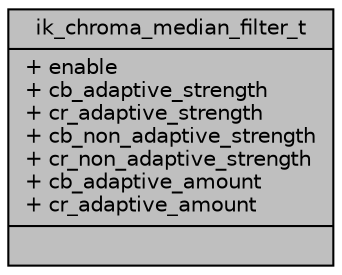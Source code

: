 digraph "ik_chroma_median_filter_t"
{
 // INTERACTIVE_SVG=YES
 // LATEX_PDF_SIZE
  bgcolor="transparent";
  edge [fontname="Helvetica",fontsize="10",labelfontname="Helvetica",labelfontsize="10"];
  node [fontname="Helvetica",fontsize="10",shape=record];
  Node1 [label="{ik_chroma_median_filter_t\n|+ enable\l+ cb_adaptive_strength\l+ cr_adaptive_strength\l+ cb_non_adaptive_strength\l+ cr_non_adaptive_strength\l+ cb_adaptive_amount\l+ cr_adaptive_amount\l|}",height=0.2,width=0.4,color="black", fillcolor="grey75", style="filled", fontcolor="black",tooltip=" "];
}
